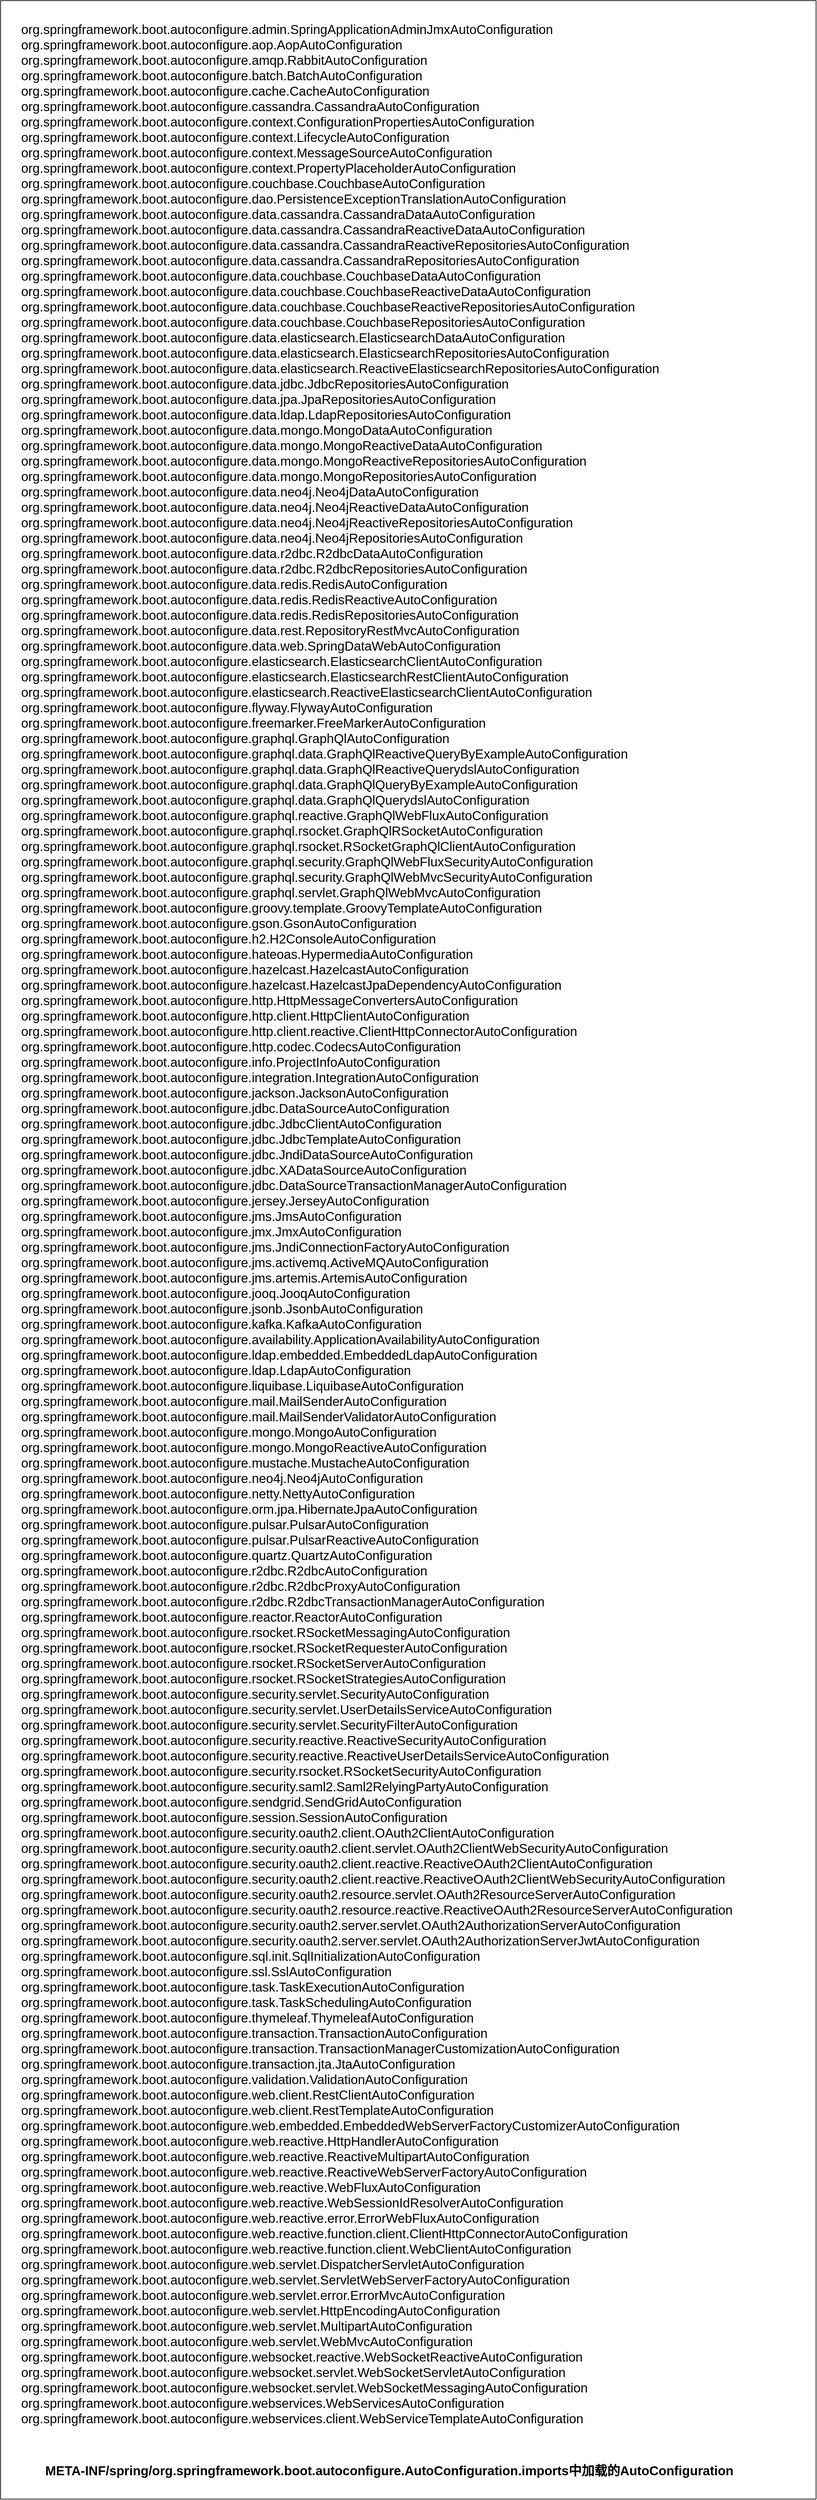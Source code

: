 <mxfile version="28.2.5">
  <diagram name="第 1 页" id="A2wYnKDMZFF023bxGnZ8">
    <mxGraphModel dx="1210" dy="1126" grid="1" gridSize="10" guides="1" tooltips="1" connect="1" arrows="1" fold="1" page="1" pageScale="1" pageWidth="827" pageHeight="1169" math="0" shadow="0">
      <root>
        <mxCell id="0" />
        <mxCell id="1" parent="0" />
        <mxCell id="lc5mf7nCTQjh2SExQ85K-13" value="" style="rounded=0;whiteSpace=wrap;html=1;" parent="1" vertex="1">
          <mxGeometry x="870" y="150" width="1270" height="3890" as="geometry" />
        </mxCell>
        <mxCell id="fyX_qp0nPDoWCMaDwxBh-18" value="META-INF/spring/org.springframework.boot.autoconfigure.AutoConfiguration.imports中加载的AutoConfiguration" style="text;html=1;align=center;verticalAlign=middle;whiteSpace=wrap;rounded=0;fontSize=20;fontStyle=1" parent="1" vertex="1">
          <mxGeometry x="870" y="3980" width="1211.25" height="30" as="geometry" />
        </mxCell>
        <mxCell id="DPeQgXxFAQS-mUAcXnZ--1" value="org.springframework.boot.autoconfigure.admin.SpringApplicationAdminJmxAutoConfiguration&lt;div&gt;org.springframework.boot.autoconfigure.aop.AopAutoConfiguration&lt;/div&gt;&lt;div&gt;org.springframework.boot.autoconfigure.amqp.RabbitAutoConfiguration&lt;/div&gt;&lt;div&gt;org.springframework.boot.autoconfigure.batch.BatchAutoConfiguration&lt;/div&gt;&lt;div&gt;org.springframework.boot.autoconfigure.cache.CacheAutoConfiguration&lt;/div&gt;&lt;div&gt;org.springframework.boot.autoconfigure.cassandra.CassandraAutoConfiguration&lt;/div&gt;&lt;div&gt;org.springframework.boot.autoconfigure.context.ConfigurationPropertiesAutoConfiguration&lt;/div&gt;&lt;div&gt;org.springframework.boot.autoconfigure.context.LifecycleAutoConfiguration&lt;/div&gt;&lt;div&gt;org.springframework.boot.autoconfigure.context.MessageSourceAutoConfiguration&lt;/div&gt;&lt;div&gt;org.springframework.boot.autoconfigure.context.PropertyPlaceholderAutoConfiguration&lt;/div&gt;&lt;div&gt;org.springframework.boot.autoconfigure.couchbase.CouchbaseAutoConfiguration&lt;/div&gt;&lt;div&gt;org.springframework.boot.autoconfigure.dao.PersistenceExceptionTranslationAutoConfiguration&lt;/div&gt;&lt;div&gt;org.springframework.boot.autoconfigure.data.cassandra.CassandraDataAutoConfiguration&lt;/div&gt;&lt;div&gt;org.springframework.boot.autoconfigure.data.cassandra.CassandraReactiveDataAutoConfiguration&lt;/div&gt;&lt;div&gt;org.springframework.boot.autoconfigure.data.cassandra.CassandraReactiveRepositoriesAutoConfiguration&lt;/div&gt;&lt;div&gt;org.springframework.boot.autoconfigure.data.cassandra.CassandraRepositoriesAutoConfiguration&lt;/div&gt;&lt;div&gt;org.springframework.boot.autoconfigure.data.couchbase.CouchbaseDataAutoConfiguration&lt;/div&gt;&lt;div&gt;org.springframework.boot.autoconfigure.data.couchbase.CouchbaseReactiveDataAutoConfiguration&lt;/div&gt;&lt;div&gt;org.springframework.boot.autoconfigure.data.couchbase.CouchbaseReactiveRepositoriesAutoConfiguration&lt;/div&gt;&lt;div&gt;org.springframework.boot.autoconfigure.data.couchbase.CouchbaseRepositoriesAutoConfiguration&lt;/div&gt;&lt;div&gt;&lt;div&gt;org.springframework.boot.autoconfigure.data.elasticsearch.ElasticsearchDataAutoConfiguration&lt;/div&gt;&lt;div&gt;org.springframework.boot.autoconfigure.data.elasticsearch.ElasticsearchRepositoriesAutoConfiguration&lt;/div&gt;&lt;div&gt;org.springframework.boot.autoconfigure.data.elasticsearch.ReactiveElasticsearchRepositoriesAutoConfiguration&lt;/div&gt;&lt;div&gt;org.springframework.boot.autoconfigure.data.jdbc.JdbcRepositoriesAutoConfiguration&lt;/div&gt;&lt;div&gt;org.springframework.boot.autoconfigure.data.jpa.JpaRepositoriesAutoConfiguration&lt;/div&gt;&lt;div&gt;org.springframework.boot.autoconfigure.data.ldap.LdapRepositoriesAutoConfiguration&lt;/div&gt;&lt;div&gt;org.springframework.boot.autoconfigure.data.mongo.MongoDataAutoConfiguration&lt;/div&gt;&lt;div&gt;org.springframework.boot.autoconfigure.data.mongo.MongoReactiveDataAutoConfiguration&lt;/div&gt;&lt;div&gt;org.springframework.boot.autoconfigure.data.mongo.MongoReactiveRepositoriesAutoConfiguration&lt;/div&gt;&lt;div&gt;org.springframework.boot.autoconfigure.data.mongo.MongoRepositoriesAutoConfiguration&lt;/div&gt;&lt;div&gt;org.springframework.boot.autoconfigure.data.neo4j.Neo4jDataAutoConfiguration&lt;/div&gt;&lt;div&gt;org.springframework.boot.autoconfigure.data.neo4j.Neo4jReactiveDataAutoConfiguration&lt;/div&gt;&lt;div&gt;org.springframework.boot.autoconfigure.data.neo4j.Neo4jReactiveRepositoriesAutoConfiguration&lt;/div&gt;&lt;div&gt;org.springframework.boot.autoconfigure.data.neo4j.Neo4jRepositoriesAutoConfiguration&lt;/div&gt;&lt;div&gt;org.springframework.boot.autoconfigure.data.r2dbc.R2dbcDataAutoConfiguration&lt;/div&gt;&lt;div&gt;org.springframework.boot.autoconfigure.data.r2dbc.R2dbcRepositoriesAutoConfiguration&lt;/div&gt;&lt;div&gt;org.springframework.boot.autoconfigure.data.redis.RedisAutoConfiguration&lt;/div&gt;&lt;div&gt;org.springframework.boot.autoconfigure.data.redis.RedisReactiveAutoConfiguration&lt;/div&gt;&lt;div&gt;org.springframework.boot.autoconfigure.data.redis.RedisRepositoriesAutoConfiguration&lt;/div&gt;&lt;div&gt;org.springframework.boot.autoconfigure.data.rest.RepositoryRestMvcAutoConfiguration&lt;/div&gt;&lt;div&gt;org.springframework.boot.autoconfigure.data.web.SpringDataWebAutoConfiguration&lt;/div&gt;&lt;div&gt;org.springframework.boot.autoconfigure.elasticsearch.ElasticsearchClientAutoConfiguration&lt;/div&gt;&lt;div&gt;org.springframework.boot.autoconfigure.elasticsearch.ElasticsearchRestClientAutoConfiguration&lt;/div&gt;&lt;div&gt;org.springframework.boot.autoconfigure.elasticsearch.ReactiveElasticsearchClientAutoConfiguration&lt;/div&gt;&lt;div&gt;org.springframework.boot.autoconfigure.flyway.FlywayAutoConfiguration&lt;/div&gt;&lt;div&gt;org.springframework.boot.autoconfigure.freemarker.FreeMarkerAutoConfiguration&lt;/div&gt;&lt;div&gt;org.springframework.boot.autoconfigure.graphql.GraphQlAutoConfiguration&lt;/div&gt;&lt;div&gt;org.springframework.boot.autoconfigure.graphql.data.GraphQlReactiveQueryByExampleAutoConfiguration&lt;/div&gt;&lt;div&gt;org.springframework.boot.autoconfigure.graphql.data.GraphQlReactiveQuerydslAutoConfiguration&lt;/div&gt;&lt;div&gt;org.springframework.boot.autoconfigure.graphql.data.GraphQlQueryByExampleAutoConfiguration&lt;/div&gt;&lt;div&gt;org.springframework.boot.autoconfigure.graphql.data.GraphQlQuerydslAutoConfiguration&lt;/div&gt;&lt;div&gt;org.springframework.boot.autoconfigure.graphql.reactive.GraphQlWebFluxAutoConfiguration&lt;/div&gt;&lt;div&gt;org.springframework.boot.autoconfigure.graphql.rsocket.GraphQlRSocketAutoConfiguration&lt;/div&gt;&lt;div&gt;org.springframework.boot.autoconfigure.graphql.rsocket.RSocketGraphQlClientAutoConfiguration&lt;/div&gt;&lt;div&gt;org.springframework.boot.autoconfigure.graphql.security.GraphQlWebFluxSecurityAutoConfiguration&lt;/div&gt;&lt;div&gt;org.springframework.boot.autoconfigure.graphql.security.GraphQlWebMvcSecurityAutoConfiguration&lt;/div&gt;&lt;div&gt;org.springframework.boot.autoconfigure.graphql.servlet.GraphQlWebMvcAutoConfiguration&lt;/div&gt;&lt;div&gt;org.springframework.boot.autoconfigure.groovy.template.GroovyTemplateAutoConfiguration&lt;/div&gt;&lt;div&gt;org.springframework.boot.autoconfigure.gson.GsonAutoConfiguration&lt;/div&gt;&lt;div&gt;org.springframework.boot.autoconfigure.h2.H2ConsoleAutoConfiguration&lt;/div&gt;&lt;div&gt;org.springframework.boot.autoconfigure.hateoas.HypermediaAutoConfiguration&lt;/div&gt;&lt;div&gt;org.springframework.boot.autoconfigure.hazelcast.HazelcastAutoConfiguration&lt;/div&gt;&lt;div&gt;org.springframework.boot.autoconfigure.hazelcast.HazelcastJpaDependencyAutoConfiguration&lt;/div&gt;&lt;div&gt;org.springframework.boot.autoconfigure.http.HttpMessageConvertersAutoConfiguration&lt;/div&gt;&lt;div&gt;org.springframework.boot.autoconfigure.http.client.HttpClientAutoConfiguration&lt;/div&gt;&lt;div&gt;org.springframework.boot.autoconfigure.http.client.reactive.ClientHttpConnectorAutoConfiguration&lt;/div&gt;&lt;div&gt;org.springframework.boot.autoconfigure.http.codec.CodecsAutoConfiguration&lt;/div&gt;&lt;div&gt;org.springframework.boot.autoconfigure.info.ProjectInfoAutoConfiguration&lt;/div&gt;&lt;div&gt;org.springframework.boot.autoconfigure.integration.IntegrationAutoConfiguration&lt;/div&gt;&lt;div&gt;org.springframework.boot.autoconfigure.jackson.JacksonAutoConfiguration&lt;/div&gt;&lt;div&gt;org.springframework.boot.autoconfigure.jdbc.DataSourceAutoConfiguration&lt;/div&gt;&lt;div&gt;org.springframework.boot.autoconfigure.jdbc.JdbcClientAutoConfiguration&lt;/div&gt;&lt;div&gt;org.springframework.boot.autoconfigure.jdbc.JdbcTemplateAutoConfiguration&lt;/div&gt;&lt;div&gt;org.springframework.boot.autoconfigure.jdbc.JndiDataSourceAutoConfiguration&lt;/div&gt;&lt;div&gt;org.springframework.boot.autoconfigure.jdbc.XADataSourceAutoConfiguration&lt;/div&gt;&lt;div&gt;org.springframework.boot.autoconfigure.jdbc.DataSourceTransactionManagerAutoConfiguration&lt;/div&gt;&lt;div&gt;org.springframework.boot.autoconfigure.jersey.JerseyAutoConfiguration&lt;/div&gt;&lt;div&gt;org.springframework.boot.autoconfigure.jms.JmsAutoConfiguration&lt;/div&gt;&lt;div&gt;org.springframework.boot.autoconfigure.jmx.JmxAutoConfiguration&lt;/div&gt;&lt;div&gt;org.springframework.boot.autoconfigure.jms.JndiConnectionFactoryAutoConfiguration&lt;/div&gt;&lt;div&gt;org.springframework.boot.autoconfigure.jms.activemq.ActiveMQAutoConfiguration&lt;/div&gt;&lt;div&gt;org.springframework.boot.autoconfigure.jms.artemis.ArtemisAutoConfiguration&lt;/div&gt;&lt;div&gt;org.springframework.boot.autoconfigure.jooq.JooqAutoConfiguration&lt;/div&gt;&lt;div&gt;org.springframework.boot.autoconfigure.jsonb.JsonbAutoConfiguration&lt;/div&gt;&lt;div&gt;org.springframework.boot.autoconfigure.kafka.KafkaAutoConfiguration&lt;/div&gt;&lt;div&gt;org.springframework.boot.autoconfigure.availability.ApplicationAvailabilityAutoConfiguration&lt;/div&gt;&lt;div&gt;org.springframework.boot.autoconfigure.ldap.embedded.EmbeddedLdapAutoConfiguration&lt;/div&gt;&lt;div&gt;org.springframework.boot.autoconfigure.ldap.LdapAutoConfiguration&lt;/div&gt;&lt;div&gt;org.springframework.boot.autoconfigure.liquibase.LiquibaseAutoConfiguration&lt;/div&gt;&lt;div&gt;org.springframework.boot.autoconfigure.mail.MailSenderAutoConfiguration&lt;/div&gt;&lt;div&gt;org.springframework.boot.autoconfigure.mail.MailSenderValidatorAutoConfiguration&lt;/div&gt;&lt;div&gt;org.springframework.boot.autoconfigure.mongo.MongoAutoConfiguration&lt;/div&gt;&lt;div&gt;org.springframework.boot.autoconfigure.mongo.MongoReactiveAutoConfiguration&lt;/div&gt;&lt;div&gt;org.springframework.boot.autoconfigure.mustache.MustacheAutoConfiguration&lt;/div&gt;&lt;div&gt;org.springframework.boot.autoconfigure.neo4j.Neo4jAutoConfiguration&lt;/div&gt;&lt;div&gt;org.springframework.boot.autoconfigure.netty.NettyAutoConfiguration&lt;/div&gt;&lt;div&gt;org.springframework.boot.autoconfigure.orm.jpa.HibernateJpaAutoConfiguration&lt;/div&gt;&lt;div&gt;org.springframework.boot.autoconfigure.pulsar.PulsarAutoConfiguration&lt;/div&gt;&lt;div&gt;org.springframework.boot.autoconfigure.pulsar.PulsarReactiveAutoConfiguration&lt;/div&gt;&lt;div&gt;org.springframework.boot.autoconfigure.quartz.QuartzAutoConfiguration&lt;/div&gt;&lt;div&gt;org.springframework.boot.autoconfigure.r2dbc.R2dbcAutoConfiguration&lt;/div&gt;&lt;div&gt;org.springframework.boot.autoconfigure.r2dbc.R2dbcProxyAutoConfiguration&lt;/div&gt;&lt;div&gt;org.springframework.boot.autoconfigure.r2dbc.R2dbcTransactionManagerAutoConfiguration&lt;/div&gt;&lt;div&gt;org.springframework.boot.autoconfigure.reactor.ReactorAutoConfiguration&lt;/div&gt;&lt;div&gt;org.springframework.boot.autoconfigure.rsocket.RSocketMessagingAutoConfiguration&lt;/div&gt;&lt;div&gt;org.springframework.boot.autoconfigure.rsocket.RSocketRequesterAutoConfiguration&lt;/div&gt;&lt;div&gt;org.springframework.boot.autoconfigure.rsocket.RSocketServerAutoConfiguration&lt;/div&gt;&lt;div&gt;org.springframework.boot.autoconfigure.rsocket.RSocketStrategiesAutoConfiguration&lt;/div&gt;&lt;div&gt;org.springframework.boot.autoconfigure.security.servlet.SecurityAutoConfiguration&lt;/div&gt;&lt;div&gt;org.springframework.boot.autoconfigure.security.servlet.UserDetailsServiceAutoConfiguration&lt;/div&gt;&lt;div&gt;org.springframework.boot.autoconfigure.security.servlet.SecurityFilterAutoConfiguration&lt;/div&gt;&lt;div&gt;org.springframework.boot.autoconfigure.security.reactive.ReactiveSecurityAutoConfiguration&lt;/div&gt;&lt;div&gt;org.springframework.boot.autoconfigure.security.reactive.ReactiveUserDetailsServiceAutoConfiguration&lt;/div&gt;&lt;div&gt;org.springframework.boot.autoconfigure.security.rsocket.RSocketSecurityAutoConfiguration&lt;/div&gt;&lt;div&gt;org.springframework.boot.autoconfigure.security.saml2.Saml2RelyingPartyAutoConfiguration&lt;/div&gt;&lt;div&gt;org.springframework.boot.autoconfigure.sendgrid.SendGridAutoConfiguration&lt;/div&gt;&lt;div&gt;org.springframework.boot.autoconfigure.session.SessionAutoConfiguration&lt;/div&gt;&lt;div&gt;org.springframework.boot.autoconfigure.security.oauth2.client.OAuth2ClientAutoConfiguration&lt;/div&gt;&lt;div&gt;org.springframework.boot.autoconfigure.security.oauth2.client.servlet.OAuth2ClientWebSecurityAutoConfiguration&lt;/div&gt;&lt;div&gt;org.springframework.boot.autoconfigure.security.oauth2.client.reactive.ReactiveOAuth2ClientAutoConfiguration&lt;/div&gt;&lt;div&gt;org.springframework.boot.autoconfigure.security.oauth2.client.reactive.ReactiveOAuth2ClientWebSecurityAutoConfiguration&lt;/div&gt;&lt;div&gt;org.springframework.boot.autoconfigure.security.oauth2.resource.servlet.OAuth2ResourceServerAutoConfiguration&lt;/div&gt;&lt;div&gt;org.springframework.boot.autoconfigure.security.oauth2.resource.reactive.ReactiveOAuth2ResourceServerAutoConfiguration&lt;/div&gt;&lt;div&gt;org.springframework.boot.autoconfigure.security.oauth2.server.servlet.OAuth2AuthorizationServerAutoConfiguration&lt;/div&gt;&lt;div&gt;org.springframework.boot.autoconfigure.security.oauth2.server.servlet.OAuth2AuthorizationServerJwtAutoConfiguration&lt;/div&gt;&lt;div&gt;org.springframework.boot.autoconfigure.sql.init.SqlInitializationAutoConfiguration&lt;/div&gt;&lt;div&gt;org.springframework.boot.autoconfigure.ssl.SslAutoConfiguration&lt;/div&gt;&lt;div&gt;org.springframework.boot.autoconfigure.task.TaskExecutionAutoConfiguration&lt;/div&gt;&lt;div&gt;org.springframework.boot.autoconfigure.task.TaskSchedulingAutoConfiguration&lt;/div&gt;&lt;div&gt;org.springframework.boot.autoconfigure.thymeleaf.ThymeleafAutoConfiguration&lt;/div&gt;&lt;div&gt;org.springframework.boot.autoconfigure.transaction.TransactionAutoConfiguration&lt;/div&gt;&lt;div&gt;org.springframework.boot.autoconfigure.transaction.TransactionManagerCustomizationAutoConfiguration&lt;/div&gt;&lt;div&gt;org.springframework.boot.autoconfigure.transaction.jta.JtaAutoConfiguration&lt;/div&gt;&lt;div&gt;org.springframework.boot.autoconfigure.validation.ValidationAutoConfiguration&lt;/div&gt;&lt;div&gt;org.springframework.boot.autoconfigure.web.client.RestClientAutoConfiguration&lt;/div&gt;&lt;div&gt;org.springframework.boot.autoconfigure.web.client.RestTemplateAutoConfiguration&lt;/div&gt;&lt;div&gt;org.springframework.boot.autoconfigure.web.embedded.EmbeddedWebServerFactoryCustomizerAutoConfiguration&lt;/div&gt;&lt;div&gt;org.springframework.boot.autoconfigure.web.reactive.HttpHandlerAutoConfiguration&lt;/div&gt;&lt;div&gt;org.springframework.boot.autoconfigure.web.reactive.ReactiveMultipartAutoConfiguration&lt;/div&gt;&lt;div&gt;org.springframework.boot.autoconfigure.web.reactive.ReactiveWebServerFactoryAutoConfiguration&lt;/div&gt;&lt;div&gt;org.springframework.boot.autoconfigure.web.reactive.WebFluxAutoConfiguration&lt;/div&gt;&lt;div&gt;org.springframework.boot.autoconfigure.web.reactive.WebSessionIdResolverAutoConfiguration&lt;/div&gt;&lt;div&gt;org.springframework.boot.autoconfigure.web.reactive.error.ErrorWebFluxAutoConfiguration&lt;/div&gt;&lt;div&gt;org.springframework.boot.autoconfigure.web.reactive.function.client.ClientHttpConnectorAutoConfiguration&lt;/div&gt;&lt;div&gt;org.springframework.boot.autoconfigure.web.reactive.function.client.WebClientAutoConfiguration&lt;/div&gt;&lt;div&gt;org.springframework.boot.autoconfigure.web.servlet.DispatcherServletAutoConfiguration&lt;/div&gt;&lt;div&gt;org.springframework.boot.autoconfigure.web.servlet.ServletWebServerFactoryAutoConfiguration&lt;/div&gt;&lt;div&gt;org.springframework.boot.autoconfigure.web.servlet.error.ErrorMvcAutoConfiguration&lt;/div&gt;&lt;div&gt;org.springframework.boot.autoconfigure.web.servlet.HttpEncodingAutoConfiguration&lt;/div&gt;&lt;div&gt;org.springframework.boot.autoconfigure.web.servlet.MultipartAutoConfiguration&lt;/div&gt;&lt;div&gt;org.springframework.boot.autoconfigure.web.servlet.WebMvcAutoConfiguration&lt;/div&gt;&lt;div&gt;org.springframework.boot.autoconfigure.websocket.reactive.WebSocketReactiveAutoConfiguration&lt;/div&gt;&lt;div&gt;org.springframework.boot.autoconfigure.websocket.servlet.WebSocketServletAutoConfiguration&lt;/div&gt;&lt;div&gt;org.springframework.boot.autoconfigure.websocket.servlet.WebSocketMessagingAutoConfiguration&lt;/div&gt;&lt;div&gt;org.springframework.boot.autoconfigure.webservices.WebServicesAutoConfiguration&lt;/div&gt;&lt;div&gt;org.springframework.boot.autoconfigure.webservices.client.WebServiceTemplateAutoConfiguration&lt;/div&gt;&lt;/div&gt;" style="text;html=1;align=left;verticalAlign=top;whiteSpace=wrap;rounded=0;fontSize=20;" vertex="1" parent="1">
          <mxGeometry x="900" y="176" width="1030" height="3774" as="geometry" />
        </mxCell>
      </root>
    </mxGraphModel>
  </diagram>
</mxfile>
